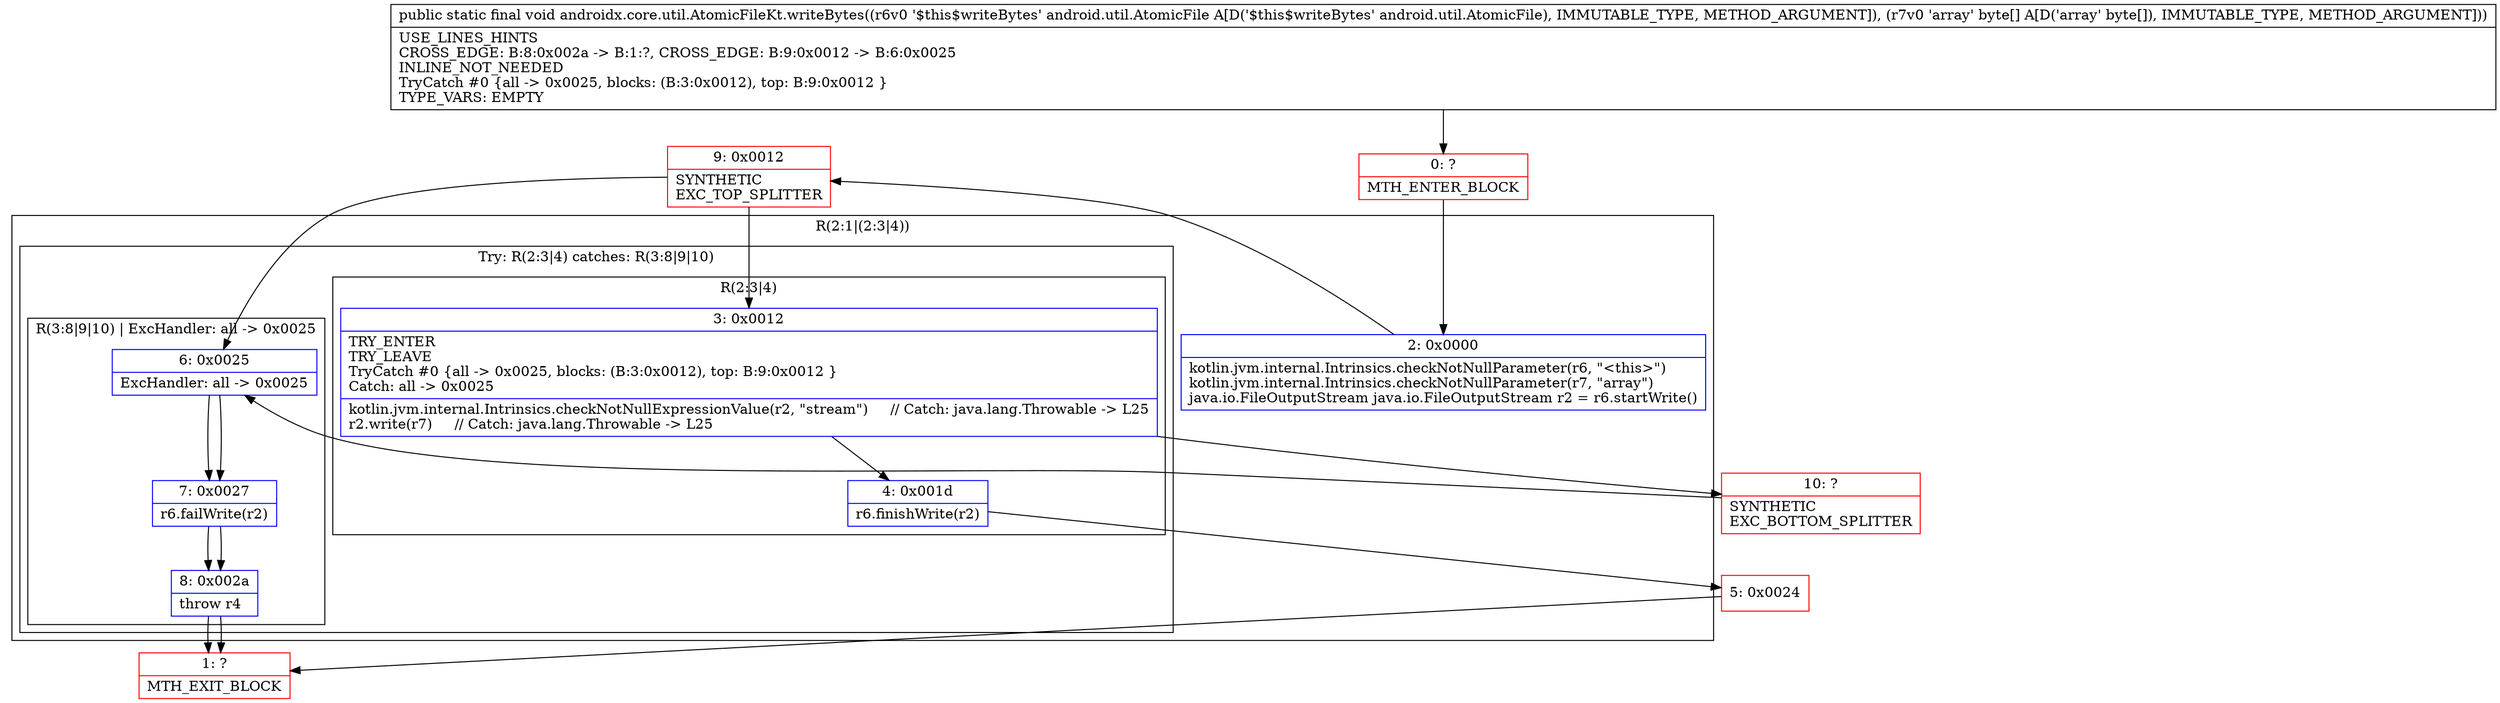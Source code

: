 digraph "CFG forandroidx.core.util.AtomicFileKt.writeBytes(Landroid\/util\/AtomicFile;[B)V" {
subgraph cluster_Region_331951907 {
label = "R(2:1|(2:3|4))";
node [shape=record,color=blue];
Node_2 [shape=record,label="{2\:\ 0x0000|kotlin.jvm.internal.Intrinsics.checkNotNullParameter(r6, \"\<this\>\")\lkotlin.jvm.internal.Intrinsics.checkNotNullParameter(r7, \"array\")\ljava.io.FileOutputStream java.io.FileOutputStream r2 = r6.startWrite()\l}"];
subgraph cluster_TryCatchRegion_798430509 {
label = "Try: R(2:3|4) catches: R(3:8|9|10)";
node [shape=record,color=blue];
subgraph cluster_Region_382509984 {
label = "R(2:3|4)";
node [shape=record,color=blue];
Node_3 [shape=record,label="{3\:\ 0x0012|TRY_ENTER\lTRY_LEAVE\lTryCatch #0 \{all \-\> 0x0025, blocks: (B:3:0x0012), top: B:9:0x0012 \}\lCatch: all \-\> 0x0025\l|kotlin.jvm.internal.Intrinsics.checkNotNullExpressionValue(r2, \"stream\")     \/\/ Catch: java.lang.Throwable \-\> L25\lr2.write(r7)     \/\/ Catch: java.lang.Throwable \-\> L25\l}"];
Node_4 [shape=record,label="{4\:\ 0x001d|r6.finishWrite(r2)\l}"];
}
subgraph cluster_Region_229809567 {
label = "R(3:8|9|10) | ExcHandler: all \-\> 0x0025\l";
node [shape=record,color=blue];
Node_6 [shape=record,label="{6\:\ 0x0025|ExcHandler: all \-\> 0x0025\l}"];
Node_7 [shape=record,label="{7\:\ 0x0027|r6.failWrite(r2)\l}"];
Node_8 [shape=record,label="{8\:\ 0x002a|throw r4\l}"];
}
}
}
subgraph cluster_Region_229809567 {
label = "R(3:8|9|10) | ExcHandler: all \-\> 0x0025\l";
node [shape=record,color=blue];
Node_6 [shape=record,label="{6\:\ 0x0025|ExcHandler: all \-\> 0x0025\l}"];
Node_7 [shape=record,label="{7\:\ 0x0027|r6.failWrite(r2)\l}"];
Node_8 [shape=record,label="{8\:\ 0x002a|throw r4\l}"];
}
Node_0 [shape=record,color=red,label="{0\:\ ?|MTH_ENTER_BLOCK\l}"];
Node_9 [shape=record,color=red,label="{9\:\ 0x0012|SYNTHETIC\lEXC_TOP_SPLITTER\l}"];
Node_5 [shape=record,color=red,label="{5\:\ 0x0024}"];
Node_1 [shape=record,color=red,label="{1\:\ ?|MTH_EXIT_BLOCK\l}"];
Node_10 [shape=record,color=red,label="{10\:\ ?|SYNTHETIC\lEXC_BOTTOM_SPLITTER\l}"];
MethodNode[shape=record,label="{public static final void androidx.core.util.AtomicFileKt.writeBytes((r6v0 '$this$writeBytes' android.util.AtomicFile A[D('$this$writeBytes' android.util.AtomicFile), IMMUTABLE_TYPE, METHOD_ARGUMENT]), (r7v0 'array' byte[] A[D('array' byte[]), IMMUTABLE_TYPE, METHOD_ARGUMENT]))  | USE_LINES_HINTS\lCROSS_EDGE: B:8:0x002a \-\> B:1:?, CROSS_EDGE: B:9:0x0012 \-\> B:6:0x0025\lINLINE_NOT_NEEDED\lTryCatch #0 \{all \-\> 0x0025, blocks: (B:3:0x0012), top: B:9:0x0012 \}\lTYPE_VARS: EMPTY\l}"];
MethodNode -> Node_0;Node_2 -> Node_9;
Node_3 -> Node_4;
Node_3 -> Node_10;
Node_4 -> Node_5;
Node_6 -> Node_7;
Node_7 -> Node_8;
Node_8 -> Node_1;
Node_6 -> Node_7;
Node_7 -> Node_8;
Node_8 -> Node_1;
Node_0 -> Node_2;
Node_9 -> Node_3;
Node_9 -> Node_6;
Node_5 -> Node_1;
Node_10 -> Node_6;
}

